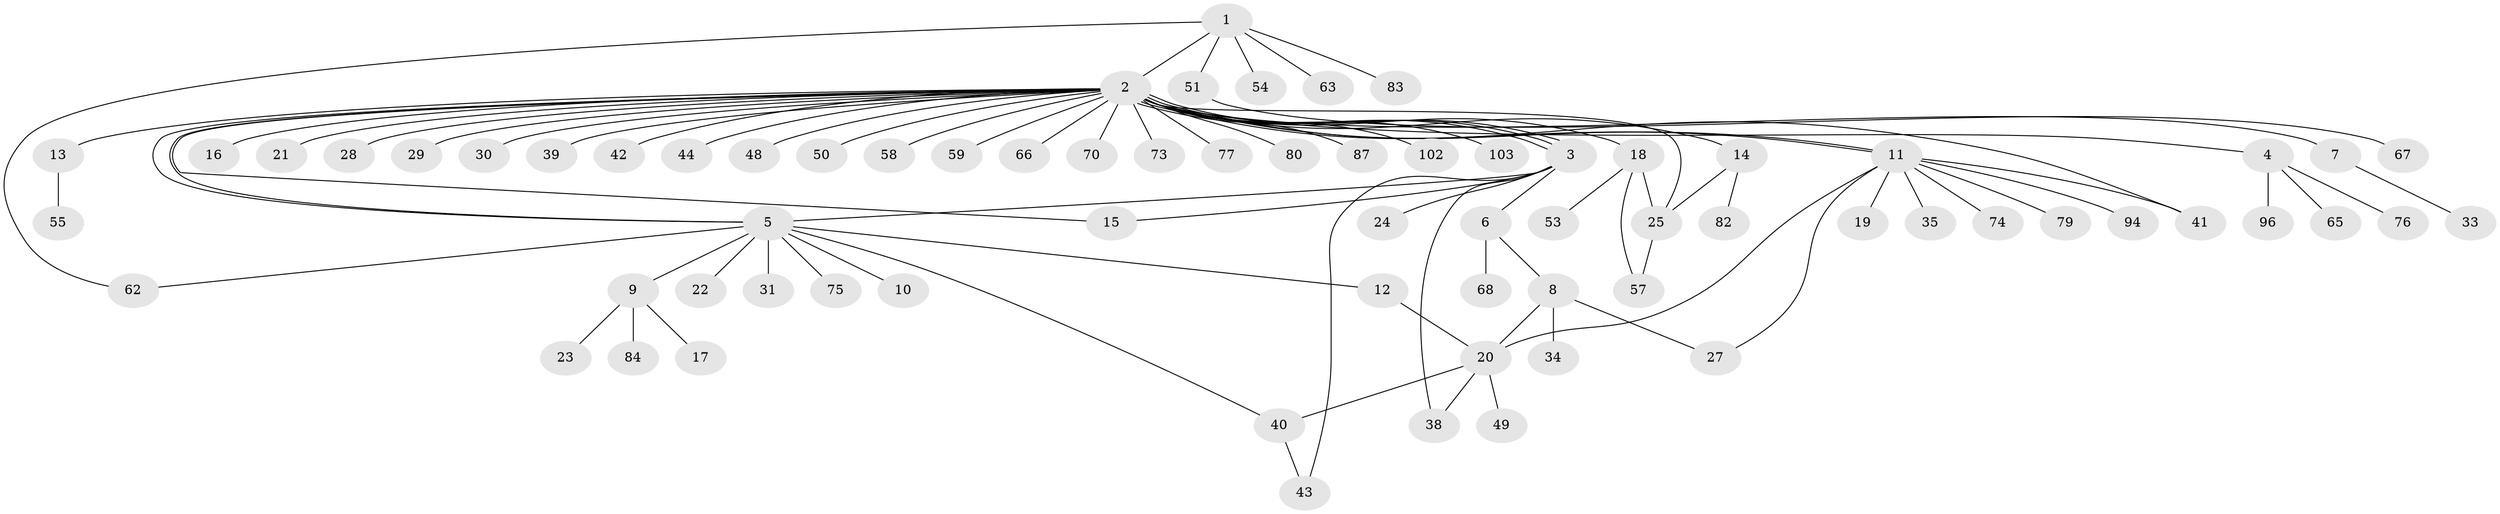 // original degree distribution, {6: 0.009708737864077669, 38: 0.009708737864077669, 11: 0.019417475728155338, 4: 0.06796116504854369, 3: 0.11650485436893204, 2: 0.18446601941747573, 1: 0.5728155339805825, 10: 0.009708737864077669, 5: 0.009708737864077669}
// Generated by graph-tools (version 1.1) at 2025/18/03/04/25 18:18:13]
// undirected, 72 vertices, 88 edges
graph export_dot {
graph [start="1"]
  node [color=gray90,style=filled];
  1;
  2 [super="+56"];
  3 [super="+100"];
  4;
  5 [super="+52"];
  6;
  7;
  8;
  9;
  10;
  11;
  12;
  13;
  14;
  15 [super="+98+32"];
  16;
  17;
  18 [super="+36"];
  19 [super="+93"];
  20 [super="+46+71+60"];
  21;
  22;
  23;
  24;
  25 [super="+37+95+26+47"];
  27;
  28;
  29;
  30;
  31;
  33;
  34;
  35;
  38 [super="+90+81"];
  39;
  40;
  41 [super="+92"];
  42;
  43 [super="+61+88"];
  44;
  48;
  49;
  50;
  51;
  53;
  54;
  55;
  57 [super="+72"];
  58;
  59;
  62 [super="+91"];
  63;
  65;
  66;
  67;
  68;
  70;
  73;
  74;
  75;
  76 [super="+101"];
  77;
  79;
  80;
  82;
  83;
  84;
  87;
  94;
  96;
  102;
  103;
  1 -- 2;
  1 -- 51;
  1 -- 54;
  1 -- 62;
  1 -- 63;
  1 -- 83;
  2 -- 3;
  2 -- 3;
  2 -- 3;
  2 -- 4;
  2 -- 5;
  2 -- 5;
  2 -- 7;
  2 -- 11;
  2 -- 11;
  2 -- 13;
  2 -- 14;
  2 -- 15;
  2 -- 16;
  2 -- 18;
  2 -- 21;
  2 -- 25;
  2 -- 28;
  2 -- 29;
  2 -- 30;
  2 -- 39;
  2 -- 41 [weight=2];
  2 -- 42;
  2 -- 44;
  2 -- 48;
  2 -- 50;
  2 -- 58;
  2 -- 59;
  2 -- 66;
  2 -- 70;
  2 -- 73;
  2 -- 77;
  2 -- 80;
  2 -- 87;
  2 -- 102;
  2 -- 103;
  3 -- 6;
  3 -- 24;
  3 -- 38 [weight=2];
  3 -- 43;
  3 -- 15;
  3 -- 5;
  4 -- 65;
  4 -- 76;
  4 -- 96;
  5 -- 9;
  5 -- 10;
  5 -- 12;
  5 -- 22;
  5 -- 31;
  5 -- 40;
  5 -- 62;
  5 -- 75;
  6 -- 8;
  6 -- 68;
  7 -- 33;
  8 -- 27;
  8 -- 34;
  8 -- 20;
  9 -- 17;
  9 -- 23;
  9 -- 84;
  11 -- 19;
  11 -- 20;
  11 -- 27;
  11 -- 35;
  11 -- 74;
  11 -- 79;
  11 -- 94;
  11 -- 41;
  12 -- 20;
  13 -- 55;
  14 -- 82;
  14 -- 25;
  18 -- 25;
  18 -- 57;
  18 -- 53;
  20 -- 49;
  20 -- 40;
  20 -- 38;
  25 -- 57;
  40 -- 43;
  51 -- 67;
}
